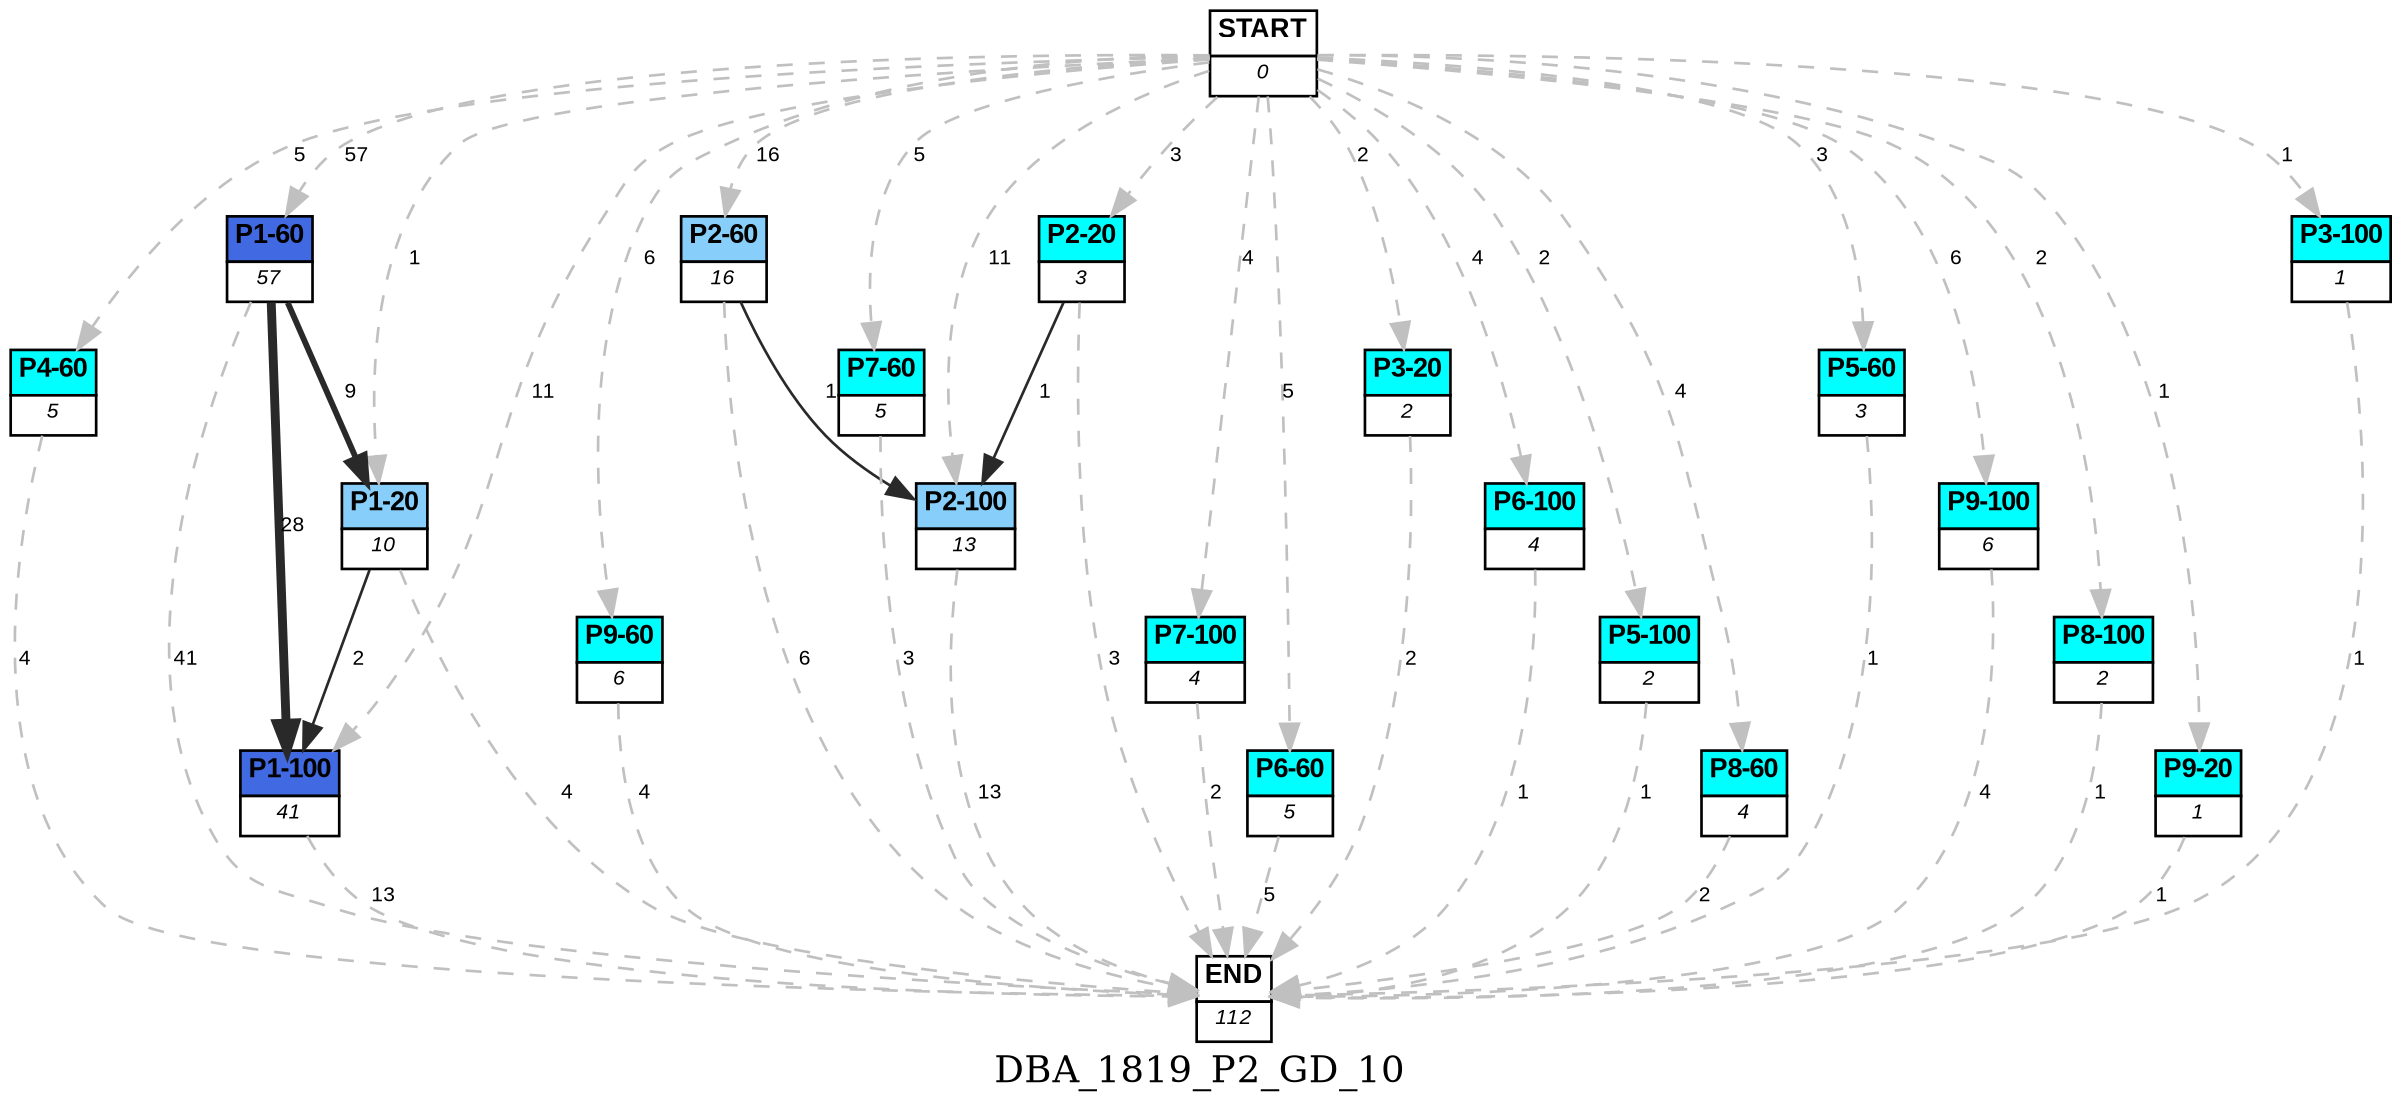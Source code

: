 digraph DBA_1819_P2_GD_10 {
	label=DBA_1819_P2_GD_10;
	dpi = 150
	size="16,11!";
	margin = 0;
"START" [shape=plain, label=<<table border="0" cellborder="1" cellspacing="0"><tr><td bgcolor="white"><FONT face="Arial" POINT-SIZE="10"><b>START</b></FONT></td></tr><tr><td bgcolor="white"><FONT face="Arial" POINT-SIZE="8"><i>0</i></FONT></td></tr></table>>]

"P1-60" [shape=plain, label=<<table border="0" cellborder="1" cellspacing="0"><tr><td bgcolor="royalblue"><FONT face="Arial" POINT-SIZE="10"><b>P1-60</b></FONT></td></tr><tr><td bgcolor="white"><FONT face="Arial" POINT-SIZE="8"><i>57</i></FONT></td></tr></table>>]

"P4-60" [shape=plain, label=<<table border="0" cellborder="1" cellspacing="0"><tr><td bgcolor="aqua"><FONT face="Arial" POINT-SIZE="10"><b>P4-60</b></FONT></td></tr><tr><td bgcolor="white"><FONT face="Arial" POINT-SIZE="8"><i>5</i></FONT></td></tr></table>>]

"P2-60" [shape=plain, label=<<table border="0" cellborder="1" cellspacing="0"><tr><td bgcolor="lightskyblue"><FONT face="Arial" POINT-SIZE="10"><b>P2-60</b></FONT></td></tr><tr><td bgcolor="white"><FONT face="Arial" POINT-SIZE="8"><i>16</i></FONT></td></tr></table>>]

"P1-20" [shape=plain, label=<<table border="0" cellborder="1" cellspacing="0"><tr><td bgcolor="lightskyblue"><FONT face="Arial" POINT-SIZE="10"><b>P1-20</b></FONT></td></tr><tr><td bgcolor="white"><FONT face="Arial" POINT-SIZE="8"><i>10</i></FONT></td></tr></table>>]

"P9-60" [shape=plain, label=<<table border="0" cellborder="1" cellspacing="0"><tr><td bgcolor="aqua"><FONT face="Arial" POINT-SIZE="10"><b>P9-60</b></FONT></td></tr><tr><td bgcolor="white"><FONT face="Arial" POINT-SIZE="8"><i>6</i></FONT></td></tr></table>>]

"P7-60" [shape=plain, label=<<table border="0" cellborder="1" cellspacing="0"><tr><td bgcolor="aqua"><FONT face="Arial" POINT-SIZE="10"><b>P7-60</b></FONT></td></tr><tr><td bgcolor="white"><FONT face="Arial" POINT-SIZE="8"><i>5</i></FONT></td></tr></table>>]

"P1-100" [shape=plain, label=<<table border="0" cellborder="1" cellspacing="0"><tr><td bgcolor="royalblue"><FONT face="Arial" POINT-SIZE="10"><b>P1-100</b></FONT></td></tr><tr><td bgcolor="white"><FONT face="Arial" POINT-SIZE="8"><i>41</i></FONT></td></tr></table>>]

"P2-100" [shape=plain, label=<<table border="0" cellborder="1" cellspacing="0"><tr><td bgcolor="lightskyblue"><FONT face="Arial" POINT-SIZE="10"><b>P2-100</b></FONT></td></tr><tr><td bgcolor="white"><FONT face="Arial" POINT-SIZE="8"><i>13</i></FONT></td></tr></table>>]

"P7-100" [shape=plain, label=<<table border="0" cellborder="1" cellspacing="0"><tr><td bgcolor="aqua"><FONT face="Arial" POINT-SIZE="10"><b>P7-100</b></FONT></td></tr><tr><td bgcolor="white"><FONT face="Arial" POINT-SIZE="8"><i>4</i></FONT></td></tr></table>>]

"P6-60" [shape=plain, label=<<table border="0" cellborder="1" cellspacing="0"><tr><td bgcolor="aqua"><FONT face="Arial" POINT-SIZE="10"><b>P6-60</b></FONT></td></tr><tr><td bgcolor="white"><FONT face="Arial" POINT-SIZE="8"><i>5</i></FONT></td></tr></table>>]

"P3-20" [shape=plain, label=<<table border="0" cellborder="1" cellspacing="0"><tr><td bgcolor="aqua"><FONT face="Arial" POINT-SIZE="10"><b>P3-20</b></FONT></td></tr><tr><td bgcolor="white"><FONT face="Arial" POINT-SIZE="8"><i>2</i></FONT></td></tr></table>>]

"P6-100" [shape=plain, label=<<table border="0" cellborder="1" cellspacing="0"><tr><td bgcolor="aqua"><FONT face="Arial" POINT-SIZE="10"><b>P6-100</b></FONT></td></tr><tr><td bgcolor="white"><FONT face="Arial" POINT-SIZE="8"><i>4</i></FONT></td></tr></table>>]

"P5-100" [shape=plain, label=<<table border="0" cellborder="1" cellspacing="0"><tr><td bgcolor="aqua"><FONT face="Arial" POINT-SIZE="10"><b>P5-100</b></FONT></td></tr><tr><td bgcolor="white"><FONT face="Arial" POINT-SIZE="8"><i>2</i></FONT></td></tr></table>>]

"P2-20" [shape=plain, label=<<table border="0" cellborder="1" cellspacing="0"><tr><td bgcolor="aqua"><FONT face="Arial" POINT-SIZE="10"><b>P2-20</b></FONT></td></tr><tr><td bgcolor="white"><FONT face="Arial" POINT-SIZE="8"><i>3</i></FONT></td></tr></table>>]

"P8-60" [shape=plain, label=<<table border="0" cellborder="1" cellspacing="0"><tr><td bgcolor="aqua"><FONT face="Arial" POINT-SIZE="10"><b>P8-60</b></FONT></td></tr><tr><td bgcolor="white"><FONT face="Arial" POINT-SIZE="8"><i>4</i></FONT></td></tr></table>>]

"P5-60" [shape=plain, label=<<table border="0" cellborder="1" cellspacing="0"><tr><td bgcolor="aqua"><FONT face="Arial" POINT-SIZE="10"><b>P5-60</b></FONT></td></tr><tr><td bgcolor="white"><FONT face="Arial" POINT-SIZE="8"><i>3</i></FONT></td></tr></table>>]

"P9-100" [shape=plain, label=<<table border="0" cellborder="1" cellspacing="0"><tr><td bgcolor="aqua"><FONT face="Arial" POINT-SIZE="10"><b>P9-100</b></FONT></td></tr><tr><td bgcolor="white"><FONT face="Arial" POINT-SIZE="8"><i>6</i></FONT></td></tr></table>>]

"P8-100" [shape=plain, label=<<table border="0" cellborder="1" cellspacing="0"><tr><td bgcolor="aqua"><FONT face="Arial" POINT-SIZE="10"><b>P8-100</b></FONT></td></tr><tr><td bgcolor="white"><FONT face="Arial" POINT-SIZE="8"><i>2</i></FONT></td></tr></table>>]

"P9-20" [shape=plain, label=<<table border="0" cellborder="1" cellspacing="0"><tr><td bgcolor="aqua"><FONT face="Arial" POINT-SIZE="10"><b>P9-20</b></FONT></td></tr><tr><td bgcolor="white"><FONT face="Arial" POINT-SIZE="8"><i>1</i></FONT></td></tr></table>>]

"P3-100" [shape=plain, label=<<table border="0" cellborder="1" cellspacing="0"><tr><td bgcolor="aqua"><FONT face="Arial" POINT-SIZE="10"><b>P3-100</b></FONT></td></tr><tr><td bgcolor="white"><FONT face="Arial" POINT-SIZE="8"><i>1</i></FONT></td></tr></table>>]

"END" [shape=plain, label=<<table border="0" cellborder="1" cellspacing="0"><tr><td bgcolor="white"><FONT face="Arial" POINT-SIZE="10"><b>END</b></FONT></td></tr><tr><td bgcolor="white"><FONT face="Arial" POINT-SIZE="8"><i>112</i></FONT></td></tr></table>>]

"START" -> "P1-60" [ style = dashed color=grey label ="57" labelfloat=false fontname="Arial" fontsize=8]

"START" -> "P4-60" [ style = dashed color=grey label ="5" labelfloat=false fontname="Arial" fontsize=8]

"START" -> "P2-60" [ style = dashed color=grey label ="16" labelfloat=false fontname="Arial" fontsize=8]

"START" -> "P1-20" [ style = dashed color=grey label ="1" labelfloat=false fontname="Arial" fontsize=8]

"START" -> "P9-60" [ style = dashed color=grey label ="6" labelfloat=false fontname="Arial" fontsize=8]

"START" -> "P7-60" [ style = dashed color=grey label ="5" labelfloat=false fontname="Arial" fontsize=8]

"START" -> "P1-100" [ style = dashed color=grey label ="11" labelfloat=false fontname="Arial" fontsize=8]

"START" -> "P2-100" [ style = dashed color=grey label ="11" labelfloat=false fontname="Arial" fontsize=8]

"START" -> "P7-100" [ style = dashed color=grey label ="4" labelfloat=false fontname="Arial" fontsize=8]

"START" -> "P6-60" [ style = dashed color=grey label ="5" labelfloat=false fontname="Arial" fontsize=8]

"START" -> "P3-20" [ style = dashed color=grey label ="2" labelfloat=false fontname="Arial" fontsize=8]

"START" -> "P6-100" [ style = dashed color=grey label ="4" labelfloat=false fontname="Arial" fontsize=8]

"START" -> "P5-100" [ style = dashed color=grey label ="2" labelfloat=false fontname="Arial" fontsize=8]

"START" -> "P2-20" [ style = dashed color=grey label ="3" labelfloat=false fontname="Arial" fontsize=8]

"START" -> "P8-60" [ style = dashed color=grey label ="4" labelfloat=false fontname="Arial" fontsize=8]

"START" -> "P5-60" [ style = dashed color=grey label ="3" labelfloat=false fontname="Arial" fontsize=8]

"START" -> "P9-100" [ style = dashed color=grey label ="6" labelfloat=false fontname="Arial" fontsize=8]

"START" -> "P8-100" [ style = dashed color=grey label ="2" labelfloat=false fontname="Arial" fontsize=8]

"START" -> "P9-20" [ style = dashed color=grey label ="1" labelfloat=false fontname="Arial" fontsize=8]

"START" -> "P3-100" [ style = dashed color=grey label ="1" labelfloat=false fontname="Arial" fontsize=8]

"P1-60" -> "P1-20" [ color=grey16 penwidth = "2.19722457733622"label ="9" labelfloat=false fontname="Arial" fontsize=8]

"P1-60" -> "P1-100" [ color=grey16 penwidth = "3.3322045101752"label ="28" labelfloat=false fontname="Arial" fontsize=8]

"P1-60" -> "END" [ style = dashed color=grey label ="41" labelfloat=false fontname="Arial" fontsize=8]

"P4-60" -> "END" [ style = dashed color=grey label ="4" labelfloat=false fontname="Arial" fontsize=8]

"P2-60" -> "P2-100" [ color=grey16 penwidth = "1"label ="1" labelfloat=false fontname="Arial" fontsize=8]

"P2-60" -> "END" [ style = dashed color=grey label ="6" labelfloat=false fontname="Arial" fontsize=8]

"P1-20" -> "P1-100" [ color=grey16 penwidth = "1"label ="2" labelfloat=false fontname="Arial" fontsize=8]

"P1-20" -> "END" [ style = dashed color=grey label ="4" labelfloat=false fontname="Arial" fontsize=8]

"P9-60" -> "END" [ style = dashed color=grey label ="4" labelfloat=false fontname="Arial" fontsize=8]

"P7-60" -> "END" [ style = dashed color=grey label ="3" labelfloat=false fontname="Arial" fontsize=8]

"P1-100" -> "END" [ style = dashed color=grey label ="13" labelfloat=false fontname="Arial" fontsize=8]

"P2-100" -> "END" [ style = dashed color=grey label ="13" labelfloat=false fontname="Arial" fontsize=8]

"P7-100" -> "END" [ style = dashed color=grey label ="2" labelfloat=false fontname="Arial" fontsize=8]

"P6-60" -> "END" [ style = dashed color=grey label ="5" labelfloat=false fontname="Arial" fontsize=8]

"P3-20" -> "END" [ style = dashed color=grey label ="2" labelfloat=false fontname="Arial" fontsize=8]

"P6-100" -> "END" [ style = dashed color=grey label ="1" labelfloat=false fontname="Arial" fontsize=8]

"P5-100" -> "END" [ style = dashed color=grey label ="1" labelfloat=false fontname="Arial" fontsize=8]

"P2-20" -> "P2-100" [ color=grey16 penwidth = "1"label ="1" labelfloat=false fontname="Arial" fontsize=8]

"P2-20" -> "END" [ style = dashed color=grey label ="3" labelfloat=false fontname="Arial" fontsize=8]

"P8-60" -> "END" [ style = dashed color=grey label ="2" labelfloat=false fontname="Arial" fontsize=8]

"P5-60" -> "END" [ style = dashed color=grey label ="1" labelfloat=false fontname="Arial" fontsize=8]

"P9-100" -> "END" [ style = dashed color=grey label ="4" labelfloat=false fontname="Arial" fontsize=8]

"P8-100" -> "END" [ style = dashed color=grey label ="1" labelfloat=false fontname="Arial" fontsize=8]

"P9-20" -> "END" [ style = dashed color=grey label ="1" labelfloat=false fontname="Arial" fontsize=8]

"P3-100" -> "END" [ style = dashed color=grey label ="1" labelfloat=false fontname="Arial" fontsize=8]

}
